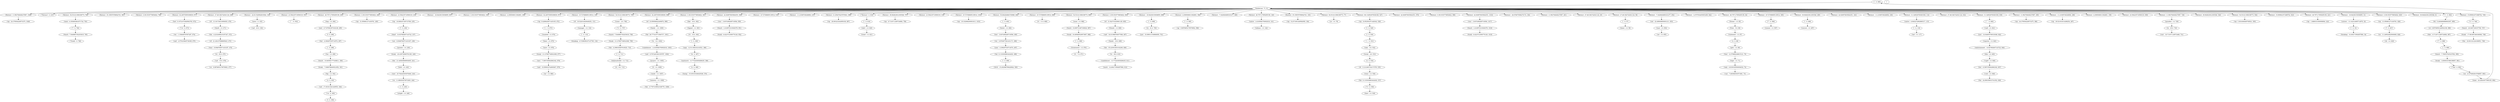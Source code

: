 strict digraph "" {
"(',', 0, 995)";
"('parents', 1.0, 239)";
"('florence', 27.461382742041124, 45)";
"('lost', -3.0474380285716594, 495)";
"('native', -4.9402272892860317, 115)";
"(\"'\", 0, 764)";
"(';', 0, 530)";
"('florence', 15.859941671688702, 745)";
"('that', -12.579682248615121, 70)";
"('florence', 11.992794648237897, 1048)";
"(\"'florence\", 0, 415)";
"('florence', 54.531411906196773, 762)";
"('bunch', 7.5446867352253619, 765)";
"('florence', 35.195676788942741, 961)";
"('florence', 0.3913535778854822, 784)";
"('dug', 1.0, 294)";
"('florence', 62.26570595309839, 671)";
"('florence', 27.461382742041124, 469)";
"('and', -6.7672261943150787, 1004)";
"('florence', -22.811528562819362, 102)";
"('reporter', 1.0, 843)";
"('florence', 23.594235718590319, 551)";
"('rt', -9.0, 713)";
"('bunch', 1.4145972310040378, 1018)";
"(';', 0, 365)";
"('like', -16.0, 362)";
"(\"'\", 0, 988)";
"('the', -24.890356915741052, 849)";
"('dead', -14.927892607143722, 237)";
"('brady', 6.4223721856770126, 952)";
"('mr', 1.0, 880)";
"('native', -2.4165082750002016, 141)";
"('florence', 46.797117859295156, 293)";
"('of', -13.161726310956503, 470)";
"('much', -14.404173592857894, 612)";
"('to', -25.0, 475)";
"('florence', 0.3913535778854822, 264)";
"('florence', 23.594235718590319, 234)";
"('rip', -31.950661271430761, 826)";
"('florence', -18.94438153936855, 807)";
"('florence', 0.3913535778854822, 336)";
"('of', -5.1212947332173755, 535)";
"('now', -25.764443935076464, 243)";
"('rip', -24.379504228573275, 1049)";
"('";
"('florence', 4.2585006013362801, 458)";
"('&', 0, 367)";
"('aw', 1.0, 655)";
"(',', 0, 245)";
"('alert', 1.0, 620)";
"('to', -39.0, 610)";
"('on', -21.974602810768907, 993)";
"('the', 6.1103036963424202, 537)";
"('sources', 1.0, 487)";
"('we', -1.154648767857287, 674)";
"('the', 12.999339387916525, 710)";
"('rip', -9.2371901428582959, 194)";
"('year', -4.309297535714574, 497)";
"('breaking', -14.404173592857894, 34)";
"('death', 1.0, 471)";
"('big', 1.0, 302)";
"('florence', 62.26570595309839, 871)";
"('brady', 13.137897748541608, 877)";
"('yooooo', 1.0, 567)";
"(\"'ve\", 0, 673)";
"('rip', -19.332066200001613, 1033)";
"('rip', -26.903223242859106, 897)";
"('mom', -24.26243077060105, 994)";
"('florence', 19.727088695139514, 130)";
"('and', -2.575419645736309, 675)";
"('florence', 54.531411906196773, 705)";
"(',', 0, 989)";
"('florence', 62.26570595309839, 998)";
"('hear', -8.0948760571433187, 474)";
"('";
"('but', -4.309297535714574, 297)";
"('sad', -15.0, 476)";
"('";
"('to', -3.0, 1002)";
"('losing', -15.035103346429349, 370)";
"('are', -8.0948760571433187, 238)";
"('reunited', 1.0, 874)";
"('of', -21.202157888695623, 473)";
"('brady', -20.439730065781383, 240)";
"('florence', 0.3913535778854822, 361)";
"('.', 0, 57)";
"('rip', 3.3814049285708521, 505)";
"('florence', 42.929970835844351, 949)";
"('star', -3.0474380285716594, 1017)";
"('a', 0, 369)";
"('bowie', 1.0, 494)";
"('brady', 16.495660529973907, 968)";
"('florence', 19.727088695139514, 518)";
"(',', 0, 493)";
"('the', -0.77873199523168779, 1009)";
"('florence', -11.21008749246694, 215)";
"('have', 1.0, 876)";
"('tv', -33.0, 364)";
"('rt', -7.0, 971)";
"('dies', -6.7134711285724684, 987)";
"('florence', 8.1256476247870921, 896)";
"('";
"('brady', 6.4223721856770126, 1019)";
"('the', -18.001321224166951, 749)";
"(\"'\", 0, 566)";
"(\"'florence\", 0, 618)";
"('just', -33.089311538666095, 701)";
"('florence', 39.062823812393546, 757)";
"('florence', 23.594235718590319, 318)";
"('news-', 0, 103)";
"('story', 1.0, 536)";
"('statement', 1.0, 67)";
"('fun', 1.0, 299)";
"('";
"('mrs', -7.3567355642862342, 878)";
"('florence', 19.727088695139514, 1032)";
"('rip', 10.952561971428342, 528)";
"('rip', -1.6660331000008064, 222)";
"('i', 0, 306)";
"('family', -19.0, 608)";
"('bunch', 10.609731487336024, 967)";
"('can', -7.463946303571861, 73)";
"('here', 1.0, 539)";
"('florence', 50.664264882745968, 492)";
"('florence', 19.727088695139514, 668)";
"('condolences', -13.773243839286435, 611)";
"('legend', 1.0, 363)";
"('both', 1.0, 242)";
"('ministry', 1.0, 1008)";
"('florence', 54.531411906196773, 965)";
"('vapid', 1.0, 846)";
"('been', 1.0, 875)";
"('bunch', -10.845581777438611, 300)";
"('florence', 0.3913535778854822, 604)";
"('florence', -18.94438153936855, 698)";
"('it', 1.0, 1006)";
"('2016', -15.202086796428944, 500)";
"('lady', -3.0, 532)";
"('a', 0, 303)";
"('bunch', -7.780537025327952, 990)";
"('florence', 4.2585006013362801, 584)";
"('manager', 1.0, 132)";
"('hope', 1.0, 71)";
"('florence', -7.3429404690161277, 869)";
"('indiana', 1.0, 142)";
"('paradise', 1.0, 729)";
"('florence', 46.797117859295156, 140)";
"('bunch', -20.0407160337706, 747)";
"('rt', -11.0, 669)";
"('matriarch', -13.773243839286435, 368)";
"('the', 6.1103036963424202, 498)";
"('not', -17.451611621429553, 304)";
"('sad', -23.0, 104)";
"('rip', -6.7134711285724684, 758)";
"(\"'m\", 0, 305)";
"('condolences', -2.4165082750002016, 1003)";
"('actress', -13.142314085714979, 32)";
"('florence', 35.195676788942741, 193)";
"('.', 0, 116)";
"('...', 0, 873)";
"('yo', 1.0, 78)";
"('brady', -3.6509161586198857, 991)";
"('``', 0, 552)";
"('florence', 54.531411906196773, 77)";
"('florence', 66.132852976549188, 527)";
"('and', -10.959032742893847, 879)";
"('oh', 1.0, 829)";
"('florence', 42.929970835844351, 978)";
"('family', -1.0, 1000)";
"('dailymailceleb', 1.0, 712)";
"('ktla', 1.0, 845)";
"('82', 5.2404690886902507, 985)";
"('but', -9.3567355642862342, 847)";
"('florence', 0.3913535778854822, 996)";
"('...', 0, 531)";
"(\"'s\", 0, 746)";
"('";
"('of', -31.922733325681129, 605)";
"('the', -4.2232498410187347, 472)";
"('former', 1.0, 65)";
"(';', 0, 529)";
"('florence', 42.929970835844351, 1016)";
"('the', -21.445839069954005, 241)";
"('florence', -26.678675586270174, 184)";
"('at', 0.85768591428502106, 986)";
"('from', -5.0, 66)";
"('only', -6.8330165500004032, 72)";
"(\"'s\", 0, 538)";
"('florence', 11.992794648237897, 401)";
"('prayers', 1.0, 1005)";
"('-', 0, 984)";
"('cute', 1.0, 848)";
"('friends', 1.0, 606)";
"('so', -11.880454578572063, 244)";
"('florence', 27.461382742041124, 56)";
"('and', -34.013968760077084, 607)";
"('florence', -7.3429404690161277, 652)";
"('star', -3.0474380285716594, 950)";
"('rip', -16.808347185715789, 235)";
"('in', -25.0, 730)";
"('iconic', -2.0, 706)";
"('brady', 13.137897748541608, 709)";
"('rip', -24.379504228573275, 386)";
"('!', 0, 236)";
"('florence', -3.4757934455653299, 942)";
"('florence', 46.797117859295156, 64)";
"('mom', 4.1054903841871724, 763)";
"('florence', 19.727088695139514, 565)";
"('lost', 0.10721073928562763, 672)";
"('rest', -18.713471128572468, 731)";
"('florence', 39.062823812393546, 485)";
"('just', -14.044655769333048, 842)";
"('``', 0, 840)";
"('just', -6.7197881657434149, 295)";
"('gets', 1.0, 69)";
"(',', 0, 298)";
"('florence', 42.929970835844351, 343)";
"('florence', -11.21008749246694, 436)";
"('i', 0, 296)";
"('itventsnews', 1.0, 970)";
"('amp', -12.511384332143521, 366)";
"('!', 0, 827)";
"('a', 0, 534)";
"('florence', 31.328529765491936, 114)";
"('";
"('florence', 27.461382742041124, 632)";
"('man', 1.0, 654)";
"('the', 26.777410771064737, 1001)";
"('rip', -31.950661271430761, 265)";
"('damn', 1.0, 58)";
"('of', -18.522014029449252, 131)";
"('so', -9.9876653178576902, 477)";
"(\"'brady\", 0, 766)";
"('alright', 1.0, 246)";
"('bunch', 1.4145972310040378, 951)";
"('rip', 8.4288429571425105, 872)";
"('bunch', 7.5446867352253619, 708)";
"('entertainment', -14.927892607143722, 844)";
"('";
"('florence', 31.328529765491936, 839)";
"('florence', 11.992794648237897, 385)";
"('sends', 1.0, 1007)";
"('florence', -11.21008749246694, 286)";
"('florence', 4.2585006013362801, 159)";
"('brady', -7.0086789400521852, 301)";
"('in', -41.0, 700)";
"('florence', 23.594235718590319, 909)";
"('florence', 11.992794648237897, 728)";
"('mum', 1.0, 966)";
"('florence', 39.062823812393546, 526)";
"('florence', 54.531411906196773, 504)";
"('ind', 1.0, 117)";
"('florence', 15.859941671688702, 923)";
"('lovely', -4.0, 533)";
"('a', 0, 68)";
"('the', -35.223910453102206, 609)";
"('trend', 1.0, 621)";
"('florence', 46.797117859295156, 221)";
"('brady', -17.081967284349084, 748)";
"('rip', -39.521818314288254, 287)";
"('henderson', 71, 0)";
"(\"'the\", 0, 992)";
"('ap', -9.9876653178576902, 586)";
"('not', -22.499049650001211, 653)";
"('florence', -18.94438153936855, 31)";
"('";
"('florence', 0.3913535778854822, 825)";
"(\"'s\", 0, 707)";
"('of', 10.959568422260874, 999)";
"('we', -3.6783677821431171, 496)";
"('florence', 39.062823812393546, 8)";
"('breaking', -8.7258058107147765, 134)";
"('no', -11.249524825000606, 828)";
"('said', 1.0, 841)";
"(',', 0, 995)" -> "('henderson', 71, 0)";
"('parents', 1.0, 239)" -> "('brady', -20.439730065781383, 240)";
"('lost', -3.0474380285716594, 495)" -> "('we', -3.6783677821431171, 496)";
"('native', -4.9402272892860317, 115)" -> "('.', 0, 116)";
"(\"'\", 0, 764)" -> "('bunch', 7.5446867352253619, 765)";
"(';', 0, 530)" -> "('...', 0, 531)";
"('florence', 15.859941671688702, 745)" -> "(\"'s\", 0, 746)";
"('that', -12.579682248615121, 70)" -> "('hope', 1.0, 71)";
"('florence', 11.992794648237897, 1048)" -> "('rip', -24.379504228573275, 1049)";
"('florence', 54.531411906196773, 762)" -> "('mom', 4.1054903841871724, 763)";
"('bunch', 7.5446867352253619, 765)" -> "(\"'brady\", 0, 766)";
"('dug', 1.0, 294)" -> "('just', -6.7197881657434149, 295)";
"('florence', 62.26570595309839, 671)" -> "('lost', 0.10721073928562763, 672)";
"('florence', 27.461382742041124, 469)" -> "('of', -13.161726310956503, 470)";
"('and', -6.7672261943150787, 1004)" -> "('prayers', 1.0, 1005)";
"('florence', -22.811528562819362, 102)" -> "('news-', 0, 103)";
"('reporter', 1.0, 843)" -> "('entertainment', -14.927892607143722, 844)";
"('florence', 23.594235718590319, 551)" -> "('``', 0, 552)";
"('bunch', 1.4145972310040378, 1018)" -> "('brady', 6.4223721856770126, 1019)";
"(';', 0, 365)" -> "('amp', -12.511384332143521, 366)";
"('like', -16.0, 362)" -> "('legend', 1.0, 363)";
"(\"'\", 0, 988)" -> "(',', 0, 989)";
"('dead', -14.927892607143722, 237)" -> "('are', -8.0948760571433187, 238)";
"('native', -2.4165082750002016, 141)" -> "('indiana', 1.0, 142)";
"('florence', 46.797117859295156, 293)" -> "('dug', 1.0, 294)";
"('of', -13.161726310956503, 470)" -> "('death', 1.0, 471)";
"('to', -25.0, 475)" -> "('sad', -15.0, 476)";
"('florence', 0.3913535778854822, 264)" -> "('rip', -31.950661271430761, 265)";
"('florence', 23.594235718590319, 234)" -> "('rip', -16.808347185715789, 235)";
"('rip', -31.950661271430761, 826)" -> "('!', 0, 827)";
"('of', -5.1212947332173755, 535)" -> "('story', 1.0, 536)";
"('now', -25.764443935076464, 243)" -> "('so', -11.880454578572063, 244)";
"(':', 0, 619)" -> "('alert', 1.0, 620)";
"('&', 0, 367)" -> "('matriarch', -13.773243839286435, 368)";
"(',', 0, 245)" -> "('alright', 1.0, 246)";
"('alert', 1.0, 620)" -> "('trend', 1.0, 621)";
"('to', -39.0, 610)" -> "('condolences', -13.773243839286435, 611)";
"('on', -21.974602810768907, 993)" -> "('mom', -24.26243077060105, 994)";
"('the', 6.1103036963424202, 537)" -> "(\"'s\", 0, 538)";
"('we', -1.154648767857287, 674)" -> "('and', -2.575419645736309, 675)";
"('the', 12.999339387916525, 710)" -> "(':', 0, 711)";
"('year', -4.309297535714574, 497)" -> "('the', 6.1103036963424202, 498)";
"('death', 1.0, 471)" -> "('the', -4.2232498410187347, 472)";
"('big', 1.0, 302)" -> "('a', 0, 303)";
"('florence', 62.26570595309839, 871)" -> "('rip', 8.4288429571425105, 872)";
"('brady', 13.137897748541608, 877)" -> "('mrs', -7.3567355642862342, 878)";
"(\"'ve\", 0, 673)" -> "('we', -1.154648767857287, 674)";
"('mom', -24.26243077060105, 994)" -> "(',', 0, 995)";
"('florence', 19.727088695139514, 130)" -> "('of', -18.522014029449252, 131)";
"('florence', 54.531411906196773, 705)" -> "('iconic', -2.0, 706)";
"(',', 0, 989)" -> "('bunch', -7.780537025327952, 990)";
"('florence', 62.26570595309839, 998)" -> "('of', 10.959568422260874, 999)";
"('hear', -8.0948760571433187, 474)" -> "('to', -25.0, 475)";
"(':', 0, 133)" -> "('breaking', -8.7258058107147765, 134)";
"('but', -4.309297535714574, 297)" -> "(',', 0, 298)";
"('sad', -15.0, 476)" -> "('so', -9.9876653178576902, 477)";
"(':', 0, 499)" -> "('2016', -15.202086796428944, 500)";
"('to', -3.0, 1002)" -> "('condolences', -2.4165082750002016, 1003)";
"('are', -8.0948760571433187, 238)" -> "('parents', 1.0, 239)";
"('reunited', 1.0, 874)" -> "('been', 1.0, 875)";
"('of', -21.202157888695623, 473)" -> "('hear', -8.0948760571433187, 474)";
"('brady', -20.439730065781383, 240)" -> "('the', -21.445839069954005, 241)";
"('florence', 0.3913535778854822, 361)" -> "('like', -16.0, 362)";
"('.', 0, 57)" -> "('damn', 1.0, 58)";
"('florence', 42.929970835844351, 949)" -> "('star', -3.0474380285716594, 950)";
"('star', -3.0474380285716594, 1017)" -> "('bunch', 1.4145972310040378, 1018)";
"('a', 0, 369)" -> "('losing', -15.035103346429349, 370)";
"('bowie', 1.0, 494)" -> "('lost', -3.0474380285716594, 495)";
"('brady', 16.495660529973907, 968)" -> "(':', 0, 969)";
"(',', 0, 493)" -> "('bowie', 1.0, 494)";
"('have', 1.0, 876)" -> "('brady', 13.137897748541608, 877)";
"('tv', -33.0, 364)" -> "(';', 0, 365)";
"('dies', -6.7134711285724684, 987)" -> "(\"'\", 0, 988)";
"('florence', 8.1256476247870921, 896)" -> "('rip', -26.903223242859106, 897)";
"(':', 0, 711)" -> "('dailymailceleb', 1.0, 712)";
"(\"'\", 0, 566)" -> "('yooooo', 1.0, 567)";
"(\"'florence\", 0, 618)" -> "(':', 0, 619)";
"('florence', 39.062823812393546, 757)" -> "('rip', -6.7134711285724684, 758)";
"('news-', 0, 103)" -> "('sad', -23.0, 104)";
"('story', 1.0, 536)" -> "('the', 6.1103036963424202, 537)";
"('statement', 1.0, 67)" -> "('a', 0, 68)";
"('fun', 1.0, 299)" -> "('bunch', -10.845581777438611, 300)";
"(':', 0, 33)" -> "('breaking', -14.404173592857894, 34)";
"('mrs', -7.3567355642862342, 878)" -> "('and', -10.959032742893847, 879)";
"('florence', 19.727088695139514, 1032)" -> "('rip', -19.332066200001613, 1033)";
"('rip', 10.952561971428342, 528)" -> "(';', 0, 529)";
"('family', -19.0, 608)" -> "('the', -35.223910453102206, 609)";
"('bunch', 10.609731487336024, 967)" -> "('brady', 16.495660529973907, 968)";
"('florence', 50.664264882745968, 492)" -> "(',', 0, 493)";
"('florence', 19.727088695139514, 668)" -> "('rt', -11.0, 669)";
"('condolences', -13.773243839286435, 611)" -> "('much', -14.404173592857894, 612)";
"('legend', 1.0, 363)" -> "('tv', -33.0, 364)";
"('both', 1.0, 242)" -> "('now', -25.764443935076464, 243)";
"('ministry', 1.0, 1008)" -> "('the', -0.77873199523168779, 1009)";
"('florence', 54.531411906196773, 965)" -> "('mum', 1.0, 966)";
"('vapid', 1.0, 846)" -> "('but', -9.3567355642862342, 847)";
"('been', 1.0, 875)" -> "('have', 1.0, 876)";
"('bunch', -10.845581777438611, 300)" -> "('brady', -7.0086789400521852, 301)";
"('florence', 0.3913535778854822, 604)" -> "('of', -31.922733325681129, 605)";
"('florence', -18.94438153936855, 698)" -> "(':', 0, 699)";
"('it', 1.0, 1006)" -> "('sends', 1.0, 1007)";
"('lady', -3.0, 532)" -> "('lovely', -4.0, 533)";
"('a', 0, 303)" -> "('not', -17.451611621429553, 304)";
"('bunch', -7.780537025327952, 990)" -> "('brady', -3.6509161586198857, 991)";
"('florence', 4.2585006013362801, 584)" -> "(':', 0, 585)";
"('manager', 1.0, 132)" -> "(':', 0, 133)";
"('hope', 1.0, 71)" -> "('only', -6.8330165500004032, 72)";
"('paradise', 1.0, 729)" -> "('in', -25.0, 730)";
"('florence', 46.797117859295156, 140)" -> "('native', -2.4165082750002016, 141)";
"('bunch', -20.0407160337706, 747)" -> "('brady', -17.081967284349084, 748)";
"('matriarch', -13.773243839286435, 368)" -> "('a', 0, 369)";
"('the', 6.1103036963424202, 498)" -> "(':', 0, 499)";
"('not', -17.451611621429553, 304)" -> "(\"'m\", 0, 305)";
"(\"'m\", 0, 305)" -> "('i', 0, 306)";
"('condolences', -2.4165082750002016, 1003)" -> "('and', -6.7672261943150787, 1004)";
"('actress', -13.142314085714979, 32)" -> "(':', 0, 33)";
"('florence', 35.195676788942741, 193)" -> "('rip', -9.2371901428582959, 194)";
"('.', 0, 116)" -> "('ind', 1.0, 117)";
"('...', 0, 873)" -> "('reunited', 1.0, 874)";
"('brady', -3.6509161586198857, 991)" -> "(\"'the\", 0, 992)";
"('florence', 54.531411906196773, 77)" -> "('yo', 1.0, 78)";
"('florence', 66.132852976549188, 527)" -> "('rip', 10.952561971428342, 528)";
"('and', -10.959032742893847, 879)" -> "('mr', 1.0, 880)";
"('family', -1.0, 1000)" -> "('the', 26.777410771064737, 1001)";
"('dailymailceleb', 1.0, 712)" -> "('rt', -9.0, 713)";
"('ktla', 1.0, 845)" -> "('vapid', 1.0, 846)";
"('82', 5.2404690886902507, 985)" -> "('at', 0.85768591428502106, 986)";
"('but', -9.3567355642862342, 847)" -> "('cute', 1.0, 848)";
"('...', 0, 531)" -> "('lady', -3.0, 532)";
"(\"'s\", 0, 746)" -> "('bunch', -20.0407160337706, 747)";
"(':', 0, 585)" -> "('ap', -9.9876653178576902, 586)";
"('of', -31.922733325681129, 605)" -> "('friends', 1.0, 606)";
"('the', -4.2232498410187347, 472)" -> "('of', -21.202157888695623, 473)";
"('former', 1.0, 65)" -> "('from', -5.0, 66)";
"(';', 0, 529)" -> "(';', 0, 530)";
"('florence', 42.929970835844351, 1016)" -> "('star', -3.0474380285716594, 1017)";
"('the', -21.445839069954005, 241)" -> "('both', 1.0, 242)";
"('at', 0.85768591428502106, 986)" -> "('dies', -6.7134711285724684, 987)";
"('from', -5.0, 66)" -> "('statement', 1.0, 67)";
"('only', -6.8330165500004032, 72)" -> "('can', -7.463946303571861, 73)";
"(\"'s\", 0, 538)" -> "('here', 1.0, 539)";
"('prayers', 1.0, 1005)" -> "('it', 1.0, 1006)";
"('-', 0, 984)" -> "('82', 5.2404690886902507, 985)";
"('cute', 1.0, 848)" -> "('the', -24.890356915741052, 849)";
"('friends', 1.0, 606)" -> "('and', -34.013968760077084, 607)";
"('so', -11.880454578572063, 244)" -> "(',', 0, 245)";
"('florence', 27.461382742041124, 56)" -> "('.', 0, 57)";
"('and', -34.013968760077084, 607)" -> "('family', -19.0, 608)";
"('florence', -7.3429404690161277, 652)" -> "('not', -22.499049650001211, 653)";
"('star', -3.0474380285716594, 950)" -> "('bunch', 1.4145972310040378, 951)";
"('rip', -16.808347185715789, 235)" -> "('!', 0, 236)";
"('in', -25.0, 730)" -> "('rest', -18.713471128572468, 731)";
"('iconic', -2.0, 706)" -> "(\"'s\", 0, 707)";
"('brady', 13.137897748541608, 709)" -> "('the', 12.999339387916525, 710)";
"('!', 0, 236)" -> "('dead', -14.927892607143722, 237)";
"('florence', 46.797117859295156, 64)" -> "('former', 1.0, 65)";
"('mom', 4.1054903841871724, 763)" -> "(\"'\", 0, 764)";
"('florence', 19.727088695139514, 565)" -> "(\"'\", 0, 566)";
"('lost', 0.10721073928562763, 672)" -> "(\"'ve\", 0, 673)";
"('florence', 39.062823812393546, 485)" -> "(':', 0, 486)";
"('just', -14.044655769333048, 842)" -> "('reporter', 1.0, 843)";
"('``', 0, 840)" -> "('said', 1.0, 841)";
"('just', -6.7197881657434149, 295)" -> "('i', 0, 296)";
"('gets', 1.0, 69)" -> "('that', -12.579682248615121, 70)";
"(',', 0, 298)" -> "('fun', 1.0, 299)";
"('i', 0, 296)" -> "('but', -4.309297535714574, 297)";
"('itventsnews', 1.0, 970)" -> "('rt', -7.0, 971)";
"('amp', -12.511384332143521, 366)" -> "('&', 0, 367)";
"('!', 0, 827)" -> "('no', -11.249524825000606, 828)";
"('a', 0, 534)" -> "('of', -5.1212947332173755, 535)";
"('florence', 31.328529765491936, 114)" -> "('native', -4.9402272892860317, 115)";
"(':', 0, 699)" -> "('in', -41.0, 700)";
"('man', 1.0, 654)" -> "('aw', 1.0, 655)";
"('the', 26.777410771064737, 1001)" -> "('to', -3.0, 1002)";
"('of', -18.522014029449252, 131)" -> "('manager', 1.0, 132)";
"('bunch', 1.4145972310040378, 951)" -> "('brady', 6.4223721856770126, 952)";
"('rip', 8.4288429571425105, 872)" -> "('...', 0, 873)";
"('bunch', 7.5446867352253619, 708)" -> "('brady', 13.137897748541608, 709)";
"('entertainment', -14.927892607143722, 844)" -> "('ktla', 1.0, 845)";
"(':', 0, 969)" -> "('itventsnews', 1.0, 970)";
"('florence', 31.328529765491936, 839)" -> "('``', 0, 840)";
"('florence', 11.992794648237897, 385)" -> "('rip', -24.379504228573275, 386)";
"('sends', 1.0, 1007)" -> "('ministry', 1.0, 1008)";
"('florence', -11.21008749246694, 286)" -> "('rip', -39.521818314288254, 287)";
"('brady', -7.0086789400521852, 301)" -> "('big', 1.0, 302)";
"('in', -41.0, 700)" -> "('just', -33.089311538666095, 701)";
"('florence', 11.992794648237897, 728)" -> "('paradise', 1.0, 729)";
"('mum', 1.0, 966)" -> "('bunch', 10.609731487336024, 967)";
"('florence', 54.531411906196773, 504)" -> "('rip', 3.3814049285708521, 505)";
"('lovely', -4.0, 533)" -> "('a', 0, 534)";
"('a', 0, 68)" -> "('gets', 1.0, 69)";
"('the', -35.223910453102206, 609)" -> "('to', -39.0, 610)";
"('florence', 46.797117859295156, 221)" -> "('rip', -1.6660331000008064, 222)";
"('brady', -17.081967284349084, 748)" -> "('the', -18.001321224166951, 749)";
"('henderson', 71, 0)" -> "('florence', 39.062823812393546, 485)";
"('henderson', 71, 0)" -> "('florence', 19.727088695139514, 130)";
"('henderson', 71, 0)" -> "('florence', -7.3429404690161277, 869)";
"('henderson', 71, 0)" -> "('florence', -18.94438153936855, 807)";
"('henderson', 71, 0)" -> "('florence', 27.461382742041124, 45)";
"('henderson', 71, 0)" -> "('florence', 46.797117859295156, 140)";
"('henderson', 71, 0)" -> "('florence', 23.594235718590319, 909)";
"('henderson', 71, 0)" -> "('florence', 15.859941671688702, 745)";
"('henderson', 71, 0)" -> "('florence', -11.21008749246694, 436)";
"('henderson', 71, 0)" -> "('florence', 11.992794648237897, 1048)";
"('henderson', 71, 0)" -> "(\"'florence\", 0, 415)";
"('henderson', 71, 0)" -> "('florence', 35.195676788942741, 961)";
"('henderson', 71, 0)" -> "(\"'florence\", 0, 618)";
"('henderson', 71, 0)" -> "('florence', 42.929970835844351, 343)";
"('henderson', 71, 0)" -> "('florence', 35.195676788942741, 193)";
"('henderson', 71, 0)" -> "('florence', 0.3913535778854822, 784)";
"('henderson', 71, 0)" -> "('florence', 62.26570595309839, 671)";
"('henderson', 71, 0)" -> "('florence', 27.461382742041124, 469)";
"('henderson', 71, 0)" -> "('florence', 19.727088695139514, 518)";
"('henderson', 71, 0)" -> "('florence', 27.461382742041124, 632)";
"('henderson', 71, 0)" -> "('florence', -22.811528562819362, 102)";
"('henderson', 71, 0)" -> "('florence', 23.594235718590319, 551)";
"('henderson', 71, 0)" -> "('florence', 0.3913535778854822, 361)";
"('henderson', 71, 0)" -> "('florence', 54.531411906196773, 77)";
"('henderson', 71, 0)" -> "('florence', 66.132852976549188, 527)";
"('henderson', 71, 0)" -> "('florence', -18.94438153936855, 698)";
"('henderson', 71, 0)" -> "('florence', 42.929970835844351, 949)";
"('henderson', 71, 0)" -> "('florence', -3.4757934455653299, 942)";
"('henderson', 71, 0)" -> "('florence', 42.929970835844351, 978)";
"('henderson', 71, 0)" -> "('-', 0, 984)";
"('henderson', 71, 0)" -> "('florence', 31.328529765491936, 114)";
"('henderson', 71, 0)" -> "('florence', -11.21008749246694, 215)";
"('henderson', 71, 0)" -> "('florence', 46.797117859295156, 293)";
"('henderson', 71, 0)" -> "('florence', 42.929970835844351, 1016)";
"('henderson', 71, 0)" -> "('florence', 0.3913535778854822, 996)";
"('henderson', 71, 0)" -> "('florence', 0.3913535778854822, 264)";
"('henderson', 71, 0)" -> "('florence', 23.594235718590319, 234)";
"('henderson', 71, 0)" -> "('florence', 11.992794648237897, 385)";
"('henderson', 71, 0)" -> "('florence', 54.531411906196773, 705)";
"('henderson', 71, 0)" -> "('florence', -11.21008749246694, 286)";
"('henderson', 71, 0)" -> "('florence', 0.3913535778854822, 336)";
"('henderson', 71, 0)" -> "('florence', 4.2585006013362801, 159)";
"('henderson', 71, 0)" -> "('florence', 39.062823812393546, 757)";
"('henderson', 71, 0)" -> "('florence', 62.26570595309839, 871)";
"('henderson', 71, 0)" -> "('florence', 62.26570595309839, 998)";
"('henderson', 71, 0)" -> "('florence', 31.328529765491936, 839)";
"('henderson', 71, 0)" -> "('florence', 50.664264882745968, 492)";
"('henderson', 71, 0)" -> "('florence', 15.859941671688702, 923)";
"('henderson', 71, 0)" -> "('florence', 11.992794648237897, 728)";
"('henderson', 71, 0)" -> "('florence', 11.992794648237897, 401)";
"('henderson', 71, 0)" -> "('florence', 23.594235718590319, 318)";
"('henderson', 71, 0)" -> "('florence', 4.2585006013362801, 458)";
"('henderson', 71, 0)" -> "('florence', 19.727088695139514, 1032)";
"('henderson', 71, 0)" -> "('florence', 46.797117859295156, 221)";
"('henderson', 71, 0)" -> "('florence', 27.461382742041124, 56)";
"('henderson', 71, 0)" -> "('florence', 4.2585006013362801, 584)";
"('henderson', 71, 0)" -> "('florence', -7.3429404690161277, 652)";
"('henderson', 71, 0)" -> "('florence', -26.678675586270174, 184)";
"('henderson', 71, 0)" -> "('florence', 19.727088695139514, 668)";
"('henderson', 71, 0)" -> "('florence', 39.062823812393546, 526)";
"('henderson', 71, 0)" -> "('florence', 8.1256476247870921, 896)";
"('henderson', 71, 0)" -> "('florence', 54.531411906196773, 965)";
"('henderson', 71, 0)" -> "('florence', -18.94438153936855, 31)";
"('henderson', 71, 0)" -> "('florence', 54.531411906196773, 504)";
"('henderson', 71, 0)" -> "('florence', 0.3913535778854822, 604)";
"('henderson', 71, 0)" -> "('florence', 46.797117859295156, 64)";
"('henderson', 71, 0)" -> "('florence', 0.3913535778854822, 825)";
"('henderson', 71, 0)" -> "('florence', 19.727088695139514, 565)";
"('henderson', 71, 0)" -> "('florence', 39.062823812393546, 8)";
"('henderson', 71, 0)" -> "('florence', 54.531411906196773, 762)";
"(\"'the\", 0, 992)" -> "('on', -21.974602810768907, 993)";
"('not', -22.499049650001211, 653)" -> "('man', 1.0, 654)";
"('florence', -18.94438153936855, 31)" -> "('actress', -13.142314085714979, 32)";
"(':', 0, 486)" -> "('sources', 1.0, 487)";
"('florence', 0.3913535778854822, 825)" -> "('rip', -31.950661271430761, 826)";
"(\"'s\", 0, 707)" -> "('bunch', 7.5446867352253619, 708)";
"('of', 10.959568422260874, 999)" -> "('family', -1.0, 1000)";
"('we', -3.6783677821431171, 496)" -> "('year', -4.309297535714574, 497)";
"('no', -11.249524825000606, 828)" -> "('oh', 1.0, 829)";
"('said', 1.0, 841)" -> "('just', -14.044655769333048, 842)";
}
